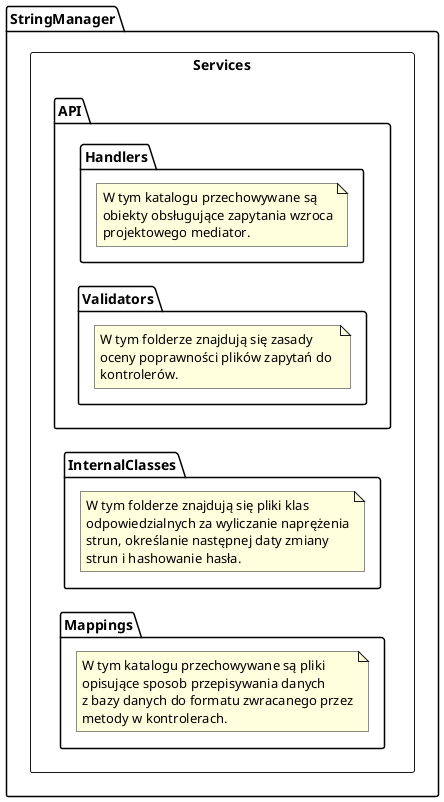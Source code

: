 @startuml

allowmixing
left to right direction

package StringManager.Services <<Rectangle>>
{
    package API
    {

        package Handlers
        {
            note as HandlersNote
                W tym katalogu przechowywane są
                obiekty obsługujące zapytania wzroca
                projektowego mediator.
            end note
        }

        package Validators
        {
            note as ValidatorsNote
                W tym folderze znajdują się zasady
                oceny poprawności plików zapytań do 
                kontrolerów.
            end note
        }
    }

    package InternalClasses
    {
        note as InternalClassesnote
            W tym folderze znajdują się pliki klas
            odpowiedzialnych za wyliczanie naprężenia
            strun, określanie następnej daty zmiany
            strun i hashowanie hasła.
        end note
    }
    package Mappings
    {
        note as MappingsNote
            W tym katalogu przechowywane są pliki
            opisujące sposob przepisywania danych
            z bazy danych do formatu zwracanego przez
            metody w kontrolerach.
        end note
    }



@enduml